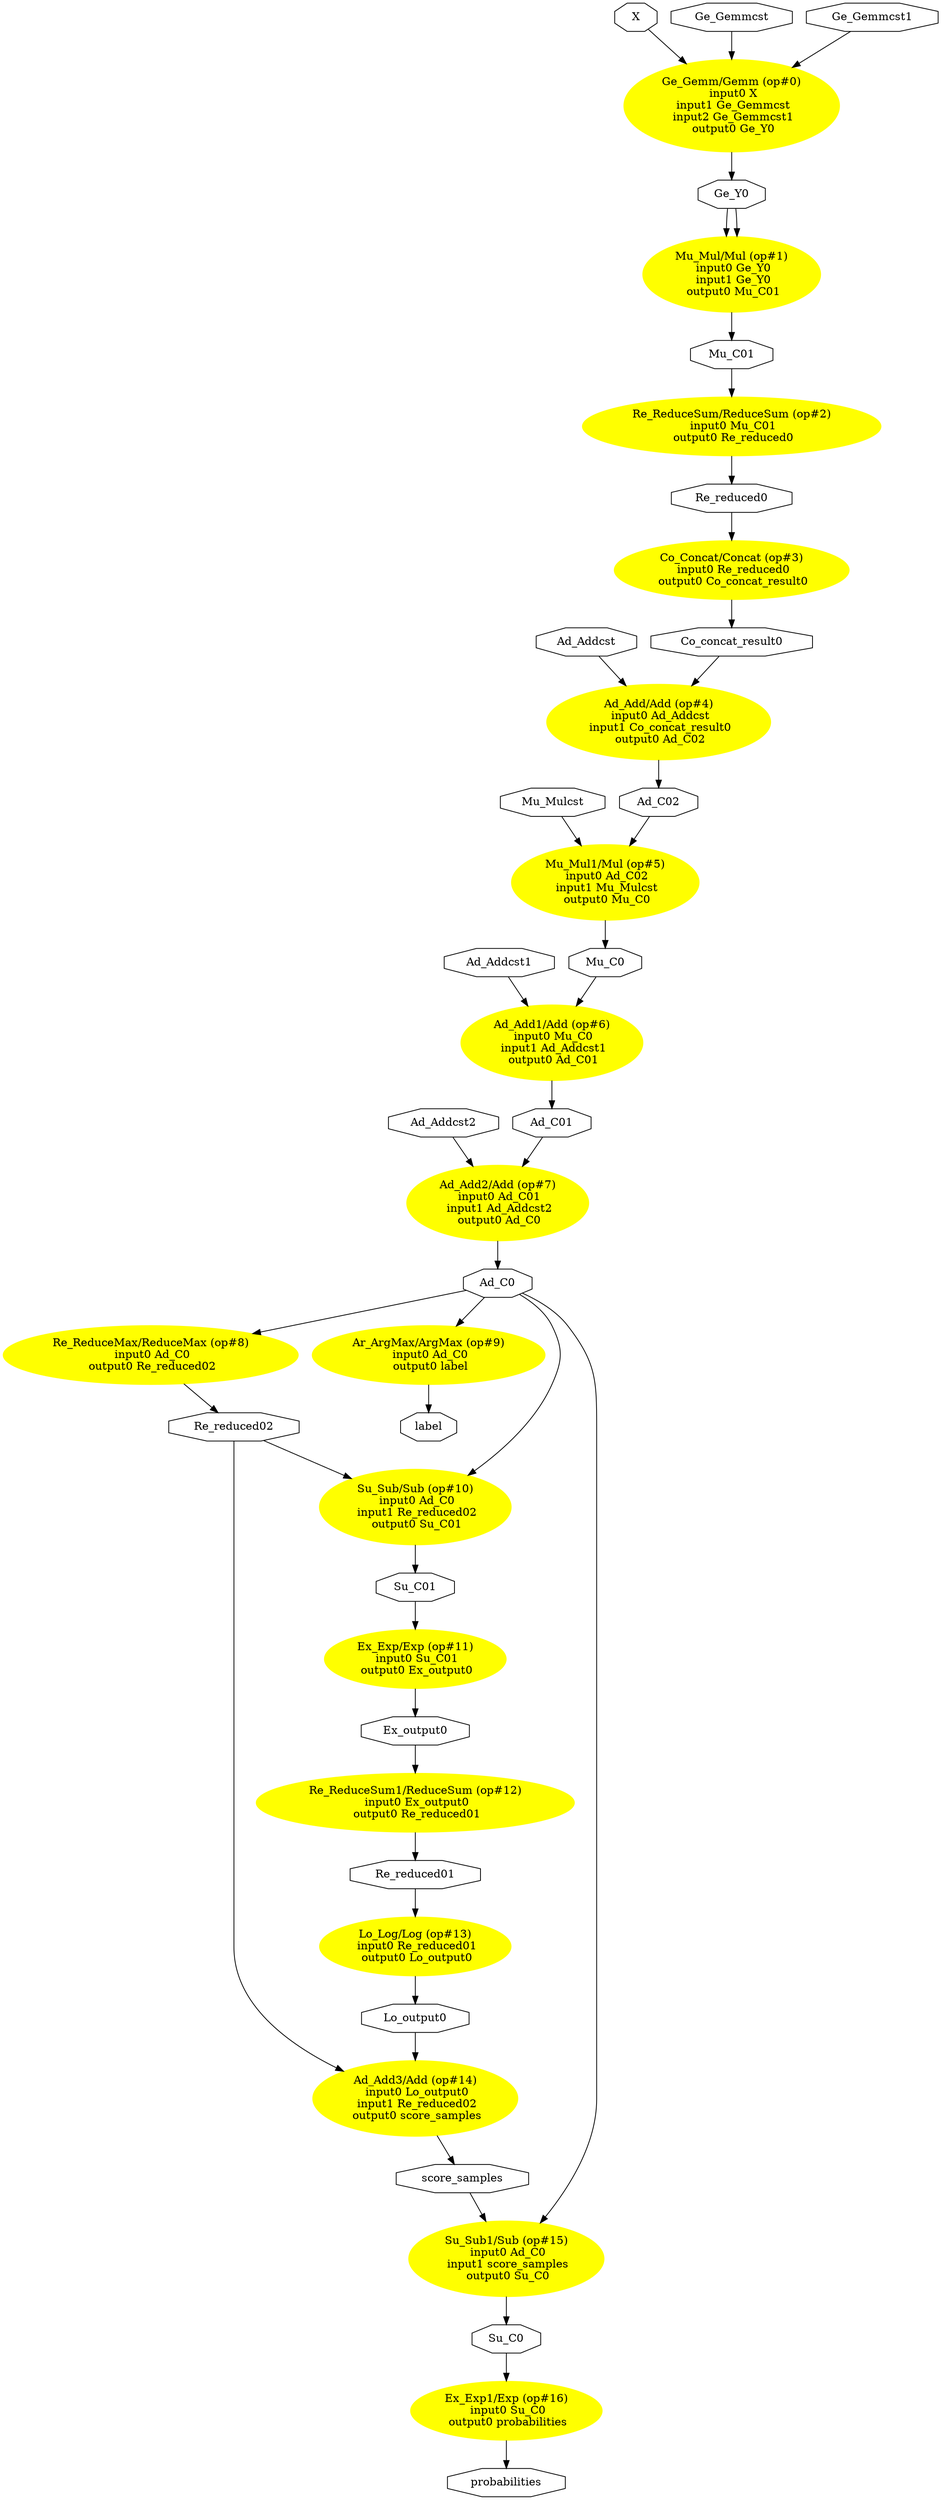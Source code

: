 digraph "ONNX(GaussianMixture)" {
	graph [bb="0,0,1025.3,3175.4",
		rankdir=TB
	];
	node [label="\N"];
	"Ge_Gemm/Gemm (op#0)\n input0 X\n input1 Ge_Gemmcst\n input2 Ge_Gemmcst1\n output0 Ge_Y0"	 [URL="javascript:alert('')",
		color=yellow,
		fillcolor=yellow,
		height=1.6303,
		pos="798.27,3044.7",
		style=filled,
		width=3.1623];
	Ge_Y00	 [height=0.5,
		label=Ge_Y0,
		pos="798.27,2932",
		shape=octagon,
		width=1.1139];
	"Ge_Gemm/Gemm (op#0)\n input0 X\n input1 Ge_Gemmcst\n input2 Ge_Gemmcst1\n output0 Ge_Y0" -> Ge_Y00	 [pos="e,798.27,2950.3 798.27,2985.8 798.27,2976.9 798.27,2968.2 798.27,2960.5"];
	X0	 [height=0.5,
		label=X,
		pos="686.27,3157.4",
		shape=octagon,
		width=0.75];
	X0 -> "Ge_Gemm/Gemm (op#0)\n input0 X\n input1 Ge_Gemmcst\n input2 Ge_Gemmcst1\n output0 Ge_Y0"	 [pos="e,746.22,3097.1 701.38,3141.5 711.29,3131.7 724.97,3118.1 738.92,3104.4"];
	Ge_Gemmcst0	 [height=0.5,
		label=Ge_Gemmcst,
		pos="798.27,3157.4",
		shape=octagon,
		width=1.8564];
	Ge_Gemmcst0 -> "Ge_Gemm/Gemm (op#0)\n input0 X\n input1 Ge_Gemmcst\n input2 Ge_Gemmcst1\n output0 Ge_Y0"	 [pos="e,798.27,3103.6 798.27,3139.1 798.27,3131.9 798.27,3123.2 798.27,3113.9"];
	Ge_Gemmcst10	 [height=0.5,
		label=Ge_Gemmcst1,
		pos="954.27,3157.4",
		shape=octagon,
		width=1.9737];
	Ge_Gemmcst10 -> "Ge_Gemm/Gemm (op#0)\n input0 X\n input1 Ge_Gemmcst\n input2 Ge_Gemmcst1\n output0 Ge_Y0"	 [pos="e,864.47,3092.7 930.24,3139.3 914.69,3128.3 893.54,3113.3 872.73,3098.5"];
	"Mu_Mul/Mul (op#1)\n input0 Ge_Y0\n input1 Ge_Y0\n output0 Mu_C01"	 [URL="javascript:alert('')",
		color=yellow,
		fillcolor=yellow,
		height=1.3356,
		pos="798.27,2829.9",
		style=filled,
		width=2.5927];
	Ge_Y00 -> "Mu_Mul/Mul (op#1)\n input0 Ge_Y0\n input1 Ge_Y0\n output0 Mu_C01"	 [pos="e,791.53,2878.3 793,2913.6 792.22,2906.3 791.75,2897.5 791.59,2888.3"];
	Ge_Y00 -> "Mu_Mul/Mul (op#1)\n input0 Ge_Y0\n input1 Ge_Y0\n output0 Mu_C01"	 [pos="e,805.01,2878.3 803.54,2913.6 804.32,2906.3 804.79,2897.5 804.96,2888.3"];
	Mu_C010	 [height=0.5,
		label=Mu_C01,
		pos="798.27,2727.8",
		shape=octagon,
		width=1.2897];
	"Mu_Mul/Mul (op#1)\n input0 Ge_Y0\n input1 Ge_Y0\n output0 Mu_C01" -> Mu_C010	 [pos="e,798.27,2746.1 798.27,2781.8 798.27,2773 798.27,2764.1 798.27,2756.2"];
	"Re_ReduceSum/ReduceSum (op#2)\n input0 Mu_C01\n output0 Re_reduced0"	 [URL="javascript:alert('')",
		color=yellow,
		fillcolor=yellow,
		height=1.041,
		pos="798.27,2636.4",
		style=filled,
		width=4.3605];
	Mu_C010 -> "Re_ReduceSum/ReduceSum (op#2)\n input0 Mu_C01\n output0 Re_reduced0"	 [pos="e,798.27,2674.2 798.27,2709.6 798.27,2702.3 798.27,2693.4 798.27,2684.4"];
	Re_reduced00	 [height=0.5,
		label=Re_reduced0,
		pos="798.27,2544.9",
		shape=octagon,
		width=1.7978];
	"Re_ReduceSum/ReduceSum (op#2)\n input0 Mu_C01\n output0 Re_reduced0" -> Re_reduced00	 [pos="e,798.27,2563 798.27,2598.7 798.27,2590.2 798.27,2581.3 798.27,2573.3"];
	"Co_Concat/Concat (op#3)\n input0 Re_reduced0\n output0 Co_concat_result0"	 [URL="javascript:alert('')",
		color=yellow,
		fillcolor=yellow,
		height=1.041,
		pos="798.27,2453.4",
		style=filled,
		width=3.398];
	Re_reduced00 -> "Co_Concat/Concat (op#3)\n input0 Re_reduced0\n output0 Co_concat_result0"	 [pos="e,798.27,2491.2 798.27,2526.6 798.27,2519.3 798.27,2510.4 798.27,2501.4"];
	Co_concat_result00	 [height=0.5,
		label=Co_concat_result0,
		pos="798.27,2361.9",
		shape=octagon,
		width=2.4036];
	"Co_Concat/Concat (op#3)\n input0 Re_reduced0\n output0 Co_concat_result0" -> Co_concat_result00	 [pos="e,798.27,2380.1 798.27,2415.8 798.27,2407.3 798.27,2398.4 798.27,2390.3"];
	"Ad_Add/Add (op#4)\n input0 Ad_Addcst\n input1 Co_concat_result0\n output0 Ad_C02"	 [URL="javascript:alert('')",
		color=yellow,
		fillcolor=yellow,
		height=1.3356,
		pos="716.27,2259.8",
		style=filled,
		width=3.2409];
	Co_concat_result00 -> "Ad_Add/Add (op#4)\n input0 Ad_Addcst\n input1 Co_concat_result0\n output0 Ad_C02"	 [pos="e,752.94,2305.6 783.99,2343.5 777.05,2335 768.29,2324.3 759.41,2313.5"];
	Ad_C020	 [height=0.5,
		label=Ad_C02,
		pos="716.27,2157.8",
		shape=octagon,
		width=1.2702];
	"Ad_Add/Add (op#4)\n input0 Ad_Addcst\n input1 Co_concat_result0\n output0 Ad_C02" -> Ad_C020	 [pos="e,716.27,2176 716.27,2211.7 716.27,2203 716.27,2194 716.27,2186.1"];
	Ad_Addcst0	 [height=0.5,
		label=Ad_Addcst,
		pos="635.27,2361.9",
		shape=octagon,
		width=1.6219];
	Ad_Addcst0 -> "Ad_Add/Add (op#4)\n input0 Ad_Addcst\n input1 Co_concat_result0\n output0 Ad_C02"	 [pos="e,680.05,2305.6 649.38,2343.5 656.24,2335 664.88,2324.3 673.66,2313.5"];
	"Mu_Mul1/Mul (op#5)\n input0 Ad_C02\n input1 Mu_Mulcst\n output0 Mu_C0"	 [URL="javascript:alert('')",
		color=yellow,
		fillcolor=yellow,
		height=1.3356,
		pos="655.27,2055.7",
		style=filled,
		width=2.7302];
	Ad_C020 -> "Mu_Mul1/Mul (op#5)\n input0 Ad_C02\n input1 Mu_Mulcst\n output0 Mu_C0"	 [pos="e,682.81,2101.9 705.65,2139.3 700.69,2131.2 694.48,2121 688.14,2110.6"];
	Mu_C00	 [height=0.5,
		label=Mu_C0,
		pos="655.27,1953.6",
		shape=octagon,
		width=1.1529];
	"Mu_Mul1/Mul (op#5)\n input0 Ad_C02\n input1 Mu_Mulcst\n output0 Mu_C0" -> Mu_C00	 [pos="e,655.27,1971.8 655.27,2007.6 655.27,1998.8 655.27,1989.9 655.27,1981.9"];
	Mu_Mulcst0	 [height=0.5,
		label=Mu_Mulcst,
		pos="595.27,2157.8",
		shape=octagon,
		width=1.5829];
	Mu_Mulcst0 -> "Mu_Mul1/Mul (op#5)\n input0 Ad_C02\n input1 Mu_Mulcst\n output0 Mu_C0"	 [pos="e,627.93,2102.3 605.72,2139.3 610.55,2131.3 616.57,2121.2 622.74,2111"];
	"Ad_Add1/Add (op#6)\n input0 Mu_C0\n input1 Ad_Addcst1\n output0 Ad_C01"	 [URL="javascript:alert('')",
		color=yellow,
		fillcolor=yellow,
		height=1.3356,
		pos="594.27,1851.5",
		style=filled,
		width=2.8088];
	Mu_C00 -> "Ad_Add1/Add (op#6)\n input0 Mu_C0\n input1 Ad_Addcst1\n output0 Ad_C01"	 [pos="e,622.07,1898.1 644.65,1935.2 639.74,1927.1 633.62,1917.1 627.35,1906.8"];
	Ad_C010	 [height=0.5,
		label=Ad_C01,
		pos="594.27,1749.4",
		shape=octagon,
		width=1.2702];
	"Ad_Add1/Add (op#6)\n input0 Mu_C0\n input1 Ad_Addcst1\n output0 Ad_C01" -> Ad_C010	 [pos="e,594.27,1767.7 594.27,1803.4 594.27,1794.6 594.27,1785.7 594.27,1777.8"];
	Ad_Addcst10	 [height=0.5,
		label=Ad_Addcst1,
		pos="533.27,1953.6",
		shape=octagon,
		width=1.7392];
	Ad_Addcst10 -> "Ad_Add1/Add (op#6)\n input0 Mu_C0\n input1 Ad_Addcst1\n output0 Ad_C01"	 [pos="e,566.47,1898.1 543.9,1935.2 548.8,1927.1 554.93,1917.1 561.19,1906.8"];
	"Ad_Add2/Add (op#7)\n input0 Ad_C01\n input1 Ad_Addcst2\n output0 Ad_C0"	 [URL="javascript:alert('')",
		color=yellow,
		fillcolor=yellow,
		height=1.3356,
		pos="531.27,1647.3",
		style=filled,
		width=2.8088];
	Ad_C010 -> "Ad_Add2/Add (op#7)\n input0 Ad_C01\n input1 Ad_Addcst2\n output0 Ad_C0"	 [pos="e,559.71,1693.5 583.3,1731 578.17,1722.9 571.77,1712.7 565.22,1702.3"];
	Ad_C00	 [height=0.5,
		label=Ad_C0,
		pos="531.27,1545.3",
		shape=octagon,
		width=1.1334];
	"Ad_Add2/Add (op#7)\n input0 Ad_C01\n input1 Ad_Addcst2\n output0 Ad_C0" -> Ad_C00	 [pos="e,531.27,1563.5 531.27,1599.2 531.27,1590.5 531.27,1581.5 531.27,1573.6"];
	Ad_Addcst20	 [height=0.5,
		label=Ad_Addcst2,
		pos="468.27,1749.4",
		shape=octagon,
		width=1.7392];
	Ad_Addcst20 -> "Ad_Add2/Add (op#7)\n input0 Ad_C01\n input1 Ad_Addcst2\n output0 Ad_C0"	 [pos="e,502.83,1693.5 479.24,1731 484.37,1722.9 490.77,1712.7 497.32,1702.3"];
	"Re_ReduceMax/ReduceMax (op#8)\n input0 Ad_C0\n output0 Re_reduced02"	 [URL="javascript:alert('')",
		color=yellow,
		fillcolor=yellow,
		height=1.041,
		pos="156.27,1453.8",
		style=filled,
		width=4.3408];
	Ad_C00 -> "Re_ReduceMax/ReduceMax (op#8)\n input0 Ad_C0\n output0 Re_reduced02"	 [pos="e,265.08,1480.8 495.31,1535.7 445.05,1523.7 351.39,1501.3 275.22,1483.2"];
	"Ar_ArgMax/ArgMax (op#9)\n input0 Ad_C0\n output0 label"	 [URL="javascript:alert('')",
		color=yellow,
		fillcolor=yellow,
		height=1.041,
		pos="455.27,1453.8",
		style=filled,
		width=3.457];
	Ad_C00 -> "Ar_ArgMax/ArgMax (op#9)\n input0 Ad_C0\n output0 label"	 [pos="e,485.61,1490.5 516.62,1527 509.61,1518.8 500.86,1508.5 492.19,1498.3"];
	"Su_Sub/Sub (op#10)\n input0 Ad_C0\n input1 Re_reduced02\n output0 Su_C01"	 [URL="javascript:alert('')",
		color=yellow,
		fillcolor=yellow,
		height=1.3356,
		pos="450.27,1260.2",
		style=filled,
		width=2.7499];
	Ad_C00 -> "Su_Sub/Sub (op#10)\n input0 Ad_C0\n input1 Re_reduced02\n output0 Su_C01"	 [pos="e,501.67,1301.6 554.3,1529.9 566.89,1520.6 581.31,1507.2 588.27,1491.3 601.58,1460.7 600.12,1447.4 588.27,1416.3 572.26,1374.2 539.02,\
1336.3 509.17,1308.5"];
	"Su_Sub1/Sub (op#15)\n input0 Ad_C0\n input1 score_samples\n output0 Su_C0"	 [URL="javascript:alert('')",
		color=yellow,
		fillcolor=yellow,
		height=1.3356,
		pos="572.27,303.04",
		style=filled,
		width=2.8088];
	Ad_C00 -> "Su_Sub1/Sub (op#15)\n input0 Ad_C0\n input1 score_samples\n output0 Su_C0"	 [pos="e,599.04,349.73 557.61,1531.4 573.79,1522.3 593.76,1508.6 606.27,1491.3 641.09,1443.1 645.27,1422.8 645.27,1363.3 645.27,1363.3 \
645.27,1363.3 645.27,506.2 645.27,453.93 623.41,398.33 603.62,358.69"];
	Re_reduced020	 [height=0.5,
		label=Re_reduced02,
		pos="255.27,1362.3",
		shape=octagon,
		width=1.9151];
	"Re_ReduceMax/ReduceMax (op#8)\n input0 Ad_C0\n output0 Re_reduced02" -> Re_reduced020	 [pos="e,236.25,1380.5 195.4,1417.4 206.6,1407.3 218.54,1396.5 228.78,1387.3"];
	Re_reduced020 -> "Su_Sub/Sub (op#10)\n input0 Ad_C0\n input1 Re_reduced02\n output0 Su_C01"	 [pos="e,382.94,1295.8 287.03,1345 310.51,1333 343.5,1316 373.68,1300.5"];
	"Ad_Add3/Add (op#14)\n input0 Lo_output0\n input1 Re_reduced02\n output0 score_samples"	 [URL="javascript:alert('')",
		color=yellow,
		fillcolor=yellow,
		height=1.3356,
		pos="450.27,507.2",
		style=filled,
		width=2.9463];
	Re_reduced020 -> "Ad_Add3/Add (op#14)\n input0 Lo_output0\n input1 Re_reduced02\n output0 score_samples"	 [pos="e,378.21,542.6 255.27,1344.3 255.27,1309.5 255.27,1227.8 255.27,1159.1 255.27,1159.1 255.27,1159.1 255.27,699.76 255.27,632.11 315.74,\
580.4 369.34,547.86"];
	label0	 [height=0.5,
		label=label,
		pos="455.27,1362.3",
		shape=octagon,
		width=0.82074];
	"Ar_ArgMax/ArgMax (op#9)\n input0 Ad_C0\n output0 label" -> label0	 [pos="e,455.27,1380.5 455.27,1416.1 455.27,1407.6 455.27,1398.7 455.27,1390.7"];
	Su_C010	 [height=0.5,
		label=Su_C01,
		pos="450.27,1158.1",
		shape=octagon,
		width=1.2116];
	"Su_Sub/Sub (op#10)\n input0 Ad_C0\n input1 Re_reduced02\n output0 Su_C01" -> Su_C010	 [pos="e,450.27,1176.4 450.27,1212.1 450.27,1203.3 450.27,1194.4 450.27,1186.5"];
	"Ex_Exp/Exp (op#11)\n input0 Su_C01\n output0 Ex_output0"	 [URL="javascript:alert('')",
		color=yellow,
		fillcolor=yellow,
		height=1.041,
		pos="450.27,1066.7",
		style=filled,
		width=2.6909];
	Su_C010 -> "Ex_Exp/Exp (op#11)\n input0 Su_C01\n output0 Ex_output0"	 [pos="e,450.27,1104.5 450.27,1139.9 450.27,1132.6 450.27,1123.7 450.27,1114.7"];
	Ex_output00	 [height=0.5,
		label=Ex_output0,
		pos="450.27,975.19",
		shape=octagon,
		width=1.6024];
	"Ex_Exp/Exp (op#11)\n input0 Su_C01\n output0 Ex_output0" -> Ex_output00	 [pos="e,450.27,993.34 450.27,1029 450.27,1020.5 450.27,1011.6 450.27,1003.6"];
	"Re_ReduceSum1/ReduceSum (op#12)\n input0 Ex_output0\n output0 Re_reduced01"	 [URL="javascript:alert('')",
		color=yellow,
		fillcolor=yellow,
		height=1.041,
		pos="450.27,883.72",
		style=filled,
		width=4.6355];
	Ex_output00 -> "Re_ReduceSum1/ReduceSum (op#12)\n input0 Ex_output0\n output0 Re_reduced01"	 [pos="e,450.27,921.55 450.27,956.94 450.27,949.64 450.27,940.73 450.27,931.71"];
	Re_reduced010	 [height=0.5,
		label=Re_reduced01,
		pos="450.27,792.24",
		shape=octagon,
		width=1.9151];
	"Re_ReduceSum1/ReduceSum (op#12)\n input0 Ex_output0\n output0 Re_reduced01" -> Re_reduced010	 [pos="e,450.27,810.39 450.27,846.06 450.27,837.57 450.27,828.67 450.27,820.66"];
	"Lo_Log/Log (op#13)\n input0 Re_reduced01\n output0 Lo_output0"	 [URL="javascript:alert('')",
		color=yellow,
		fillcolor=yellow,
		height=1.041,
		pos="450.27,700.76",
		style=filled,
		width=2.7499];
	Re_reduced010 -> "Lo_Log/Log (op#13)\n input0 Re_reduced01\n output0 Lo_output0"	 [pos="e,450.27,738.59 450.27,773.99 450.27,766.68 450.27,757.78 450.27,748.76"];
	Lo_output00	 [height=0.5,
		label=Lo_output0,
		pos="450.27,609.29",
		shape=octagon,
		width=1.6219];
	"Lo_Log/Log (op#13)\n input0 Re_reduced01\n output0 Lo_output0" -> Lo_output00	 [pos="e,450.27,627.43 450.27,663.11 450.27,654.62 450.27,645.72 450.27,637.7"];
	Lo_output00 -> "Ad_Add3/Add (op#14)\n input0 Lo_output0\n input1 Re_reduced02\n output0 score_samples"	 [pos="e,450.27,555.53 450.27,590.85 450.27,583.61 450.27,574.76 450.27,565.58"];
	score_samples0	 [height=0.5,
		label=score_samples,
		pos="499.27,405.12",
		shape=octagon,
		width=1.9541];
	"Ad_Add3/Add (op#14)\n input0 Lo_output0\n input1 Re_reduced02\n output0 score_samples" -> score_samples0	 [pos="e,490.9,423.21 472.91,459.97 477.57,450.44 482.32,440.73 486.49,432.23"];
	score_samples0 -> "Su_Sub1/Sub (op#15)\n input0 Ad_C0\n input1 score_samples\n output0 Su_C0"	 [pos="e,539.63,348.79 511.99,386.69 518.11,378.3 525.81,367.74 533.64,357"];
	Su_C00	 [height=0.5,
		label=Su_C0,
		pos="572.27,200.95",
		shape=octagon,
		width=1.0943];
	"Su_Sub1/Sub (op#15)\n input0 Ad_C0\n input1 score_samples\n output0 Su_C0" -> Su_C00	 [pos="e,572.27,219.18 572.27,254.93 572.27,246.14 572.27,237.24 572.27,229.3"];
	"Ex_Exp1/Exp (op#16)\n input0 Su_C0\n output0 probabilities"	 [URL="javascript:alert('')",
		color=yellow,
		fillcolor=yellow,
		height=1.041,
		pos="572.27,109.48",
		style=filled,
		width=2.8088];
	Su_C00 -> "Ex_Exp1/Exp (op#16)\n input0 Su_C0\n output0 probabilities"	 [pos="e,572.27,147.31 572.27,182.7 572.27,175.4 572.27,166.49 572.27,157.47"];
	probabilities0	 [height=0.5,
		label=probabilities,
		pos="572.27,18",
		shape=octagon,
		width=1.661];
	"Ex_Exp1/Exp (op#16)\n input0 Su_C0\n output0 probabilities" -> probabilities0	 [pos="e,572.27,36.146 572.27,71.825 572.27,63.331 572.27,54.434 572.27,46.416"];
}
